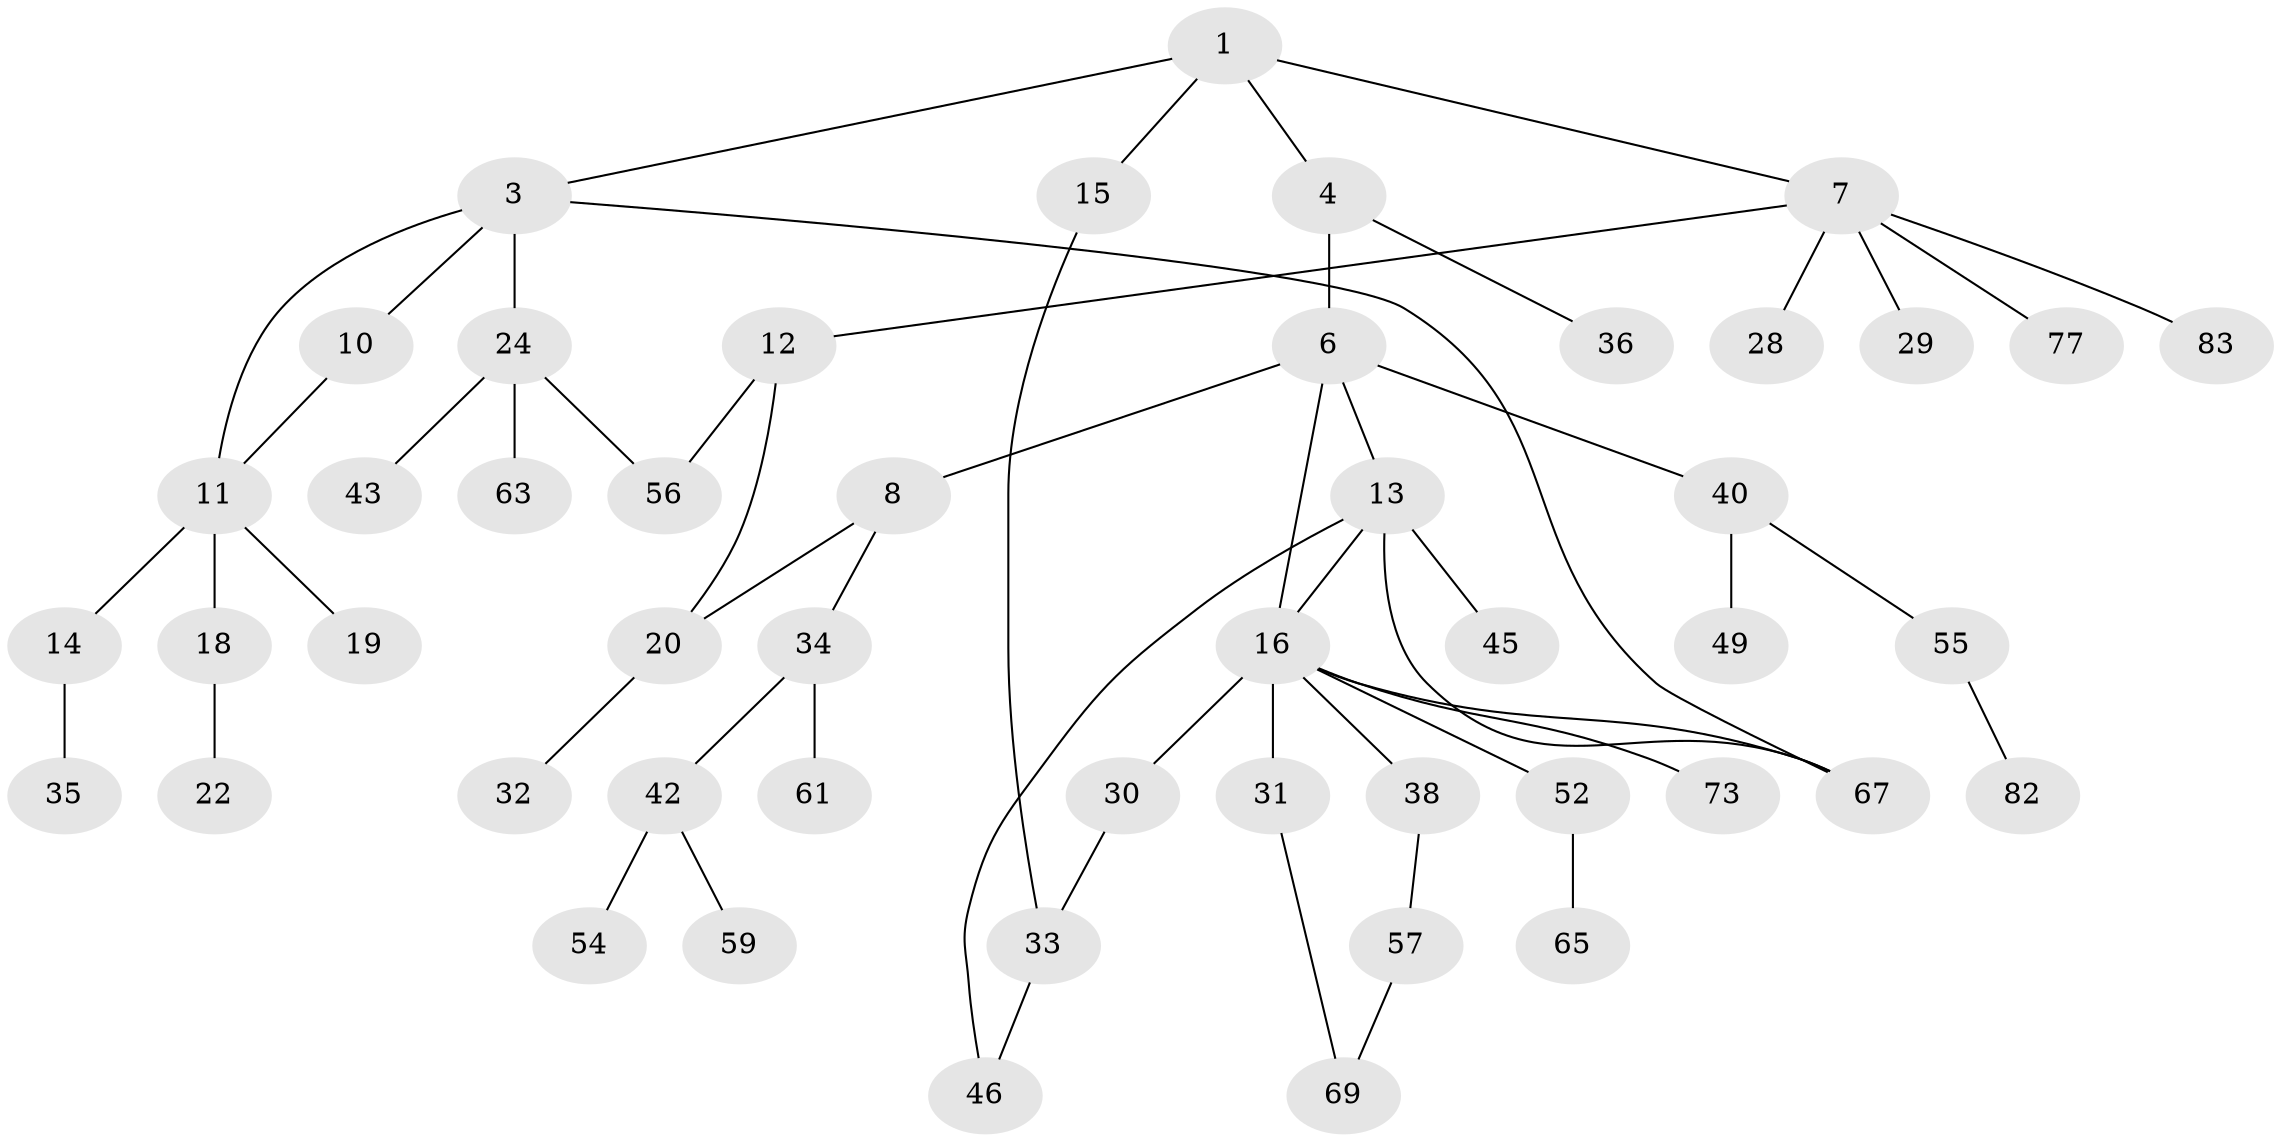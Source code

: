 // original degree distribution, {3: 0.2289156626506024, 5: 0.03614457831325301, 2: 0.30120481927710846, 6: 0.024096385542168676, 4: 0.07228915662650602, 1: 0.3373493975903614}
// Generated by graph-tools (version 1.1) at 2025/17/03/04/25 18:17:04]
// undirected, 49 vertices, 57 edges
graph export_dot {
graph [start="1"]
  node [color=gray90,style=filled];
  1 [super="+2"];
  3 [super="+5"];
  4;
  6 [super="+44"];
  7 [super="+9"];
  8;
  10;
  11 [super="+17"];
  12 [super="+23"];
  13 [super="+26+71"];
  14;
  15;
  16 [super="+27+21+53"];
  18;
  19 [super="+80"];
  20 [super="+68"];
  22;
  24 [super="+25+41"];
  28 [super="+74"];
  29;
  30;
  31 [super="+70+79"];
  32;
  33 [super="+47+37"];
  34 [super="+60"];
  35;
  36;
  38 [super="+39"];
  40;
  42;
  43;
  45;
  46;
  49;
  52;
  54;
  55;
  56 [super="+76+66"];
  57;
  59 [super="+78+64"];
  61 [super="+75"];
  63;
  65;
  67;
  69;
  73 [super="+81"];
  77;
  82;
  83;
  1 -- 3;
  1 -- 7;
  1 -- 4;
  1 -- 15;
  3 -- 10;
  3 -- 24;
  3 -- 67;
  3 -- 11;
  4 -- 6;
  4 -- 36;
  6 -- 8;
  6 -- 13;
  6 -- 16;
  6 -- 40;
  7 -- 29;
  7 -- 28;
  7 -- 83;
  7 -- 12;
  7 -- 77;
  8 -- 20;
  8 -- 34;
  10 -- 11;
  11 -- 14;
  11 -- 18;
  11 -- 19;
  12 -- 56;
  12 -- 20;
  13 -- 45;
  13 -- 67;
  13 -- 46;
  13 -- 16;
  14 -- 35;
  15 -- 33;
  16 -- 31 [weight=2];
  16 -- 38;
  16 -- 73;
  16 -- 67;
  16 -- 52;
  16 -- 30;
  18 -- 22;
  20 -- 32;
  24 -- 63 [weight=2];
  24 -- 43;
  24 -- 56;
  30 -- 33;
  31 -- 69;
  33 -- 46;
  34 -- 42;
  34 -- 61;
  38 -- 57;
  40 -- 49;
  40 -- 55;
  42 -- 54;
  42 -- 59;
  52 -- 65;
  55 -- 82;
  57 -- 69;
}
